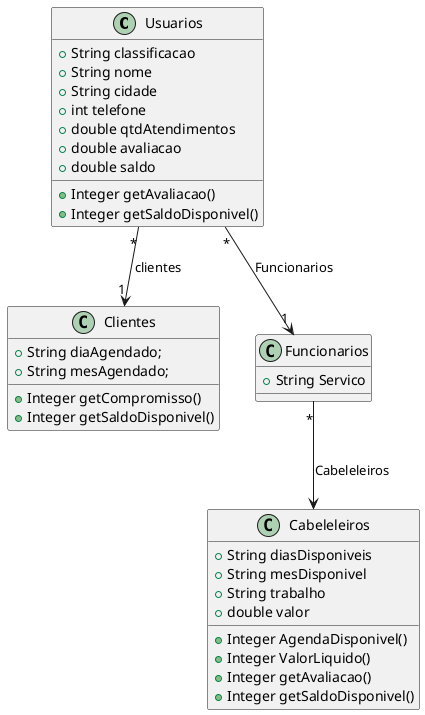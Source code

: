@startuml Classe dos Usuários comuns

    class Usuarios{

        + String classificacao
        + String nome
        + String cidade
        + int telefone
        + double qtdAtendimentos
        + double avaliacao
        + double saldo
        + Integer getAvaliacao()
        + Integer getSaldoDisponivel()
    }

    class Cabeleleiros{

        + String diasDisponiveis
        + String mesDisponivel
        + String trabalho
        + double valor
        + Integer AgendaDisponivel()
        + Integer ValorLiquido()
        + Integer getAvaliacao()
        + Integer getSaldoDisponivel()
    }

    class Clientes{

        + String diaAgendado;
        + String mesAgendado;
        + Integer getCompromisso()
        + Integer getSaldoDisponivel()

    }

    class Funcionarios{

        + String Servico
    }

    Usuarios "*" --> "1" Funcionarios : Funcionarios
    Usuarios "*" --> "1" Clientes : clientes
    Funcionarios "*" -->  Cabeleleiros : Cabeleleiros

@enduml
